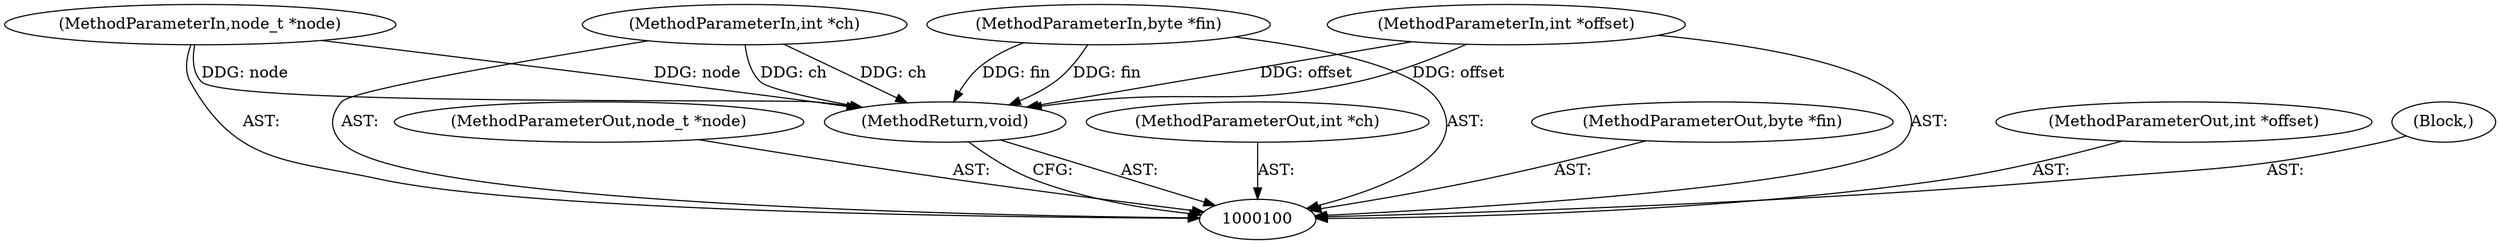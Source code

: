 digraph "0_ioq3_d2b1d124d4055c2fcbe5126863487c52fd58cca1_0" {
"1000106" [label="(MethodReturn,void)"];
"1000101" [label="(MethodParameterIn,node_t *node)"];
"1000112" [label="(MethodParameterOut,node_t *node)"];
"1000102" [label="(MethodParameterIn,int *ch)"];
"1000113" [label="(MethodParameterOut,int *ch)"];
"1000103" [label="(MethodParameterIn,byte *fin)"];
"1000114" [label="(MethodParameterOut,byte *fin)"];
"1000104" [label="(MethodParameterIn,int *offset)"];
"1000115" [label="(MethodParameterOut,int *offset)"];
"1000105" [label="(Block,)"];
"1000106" -> "1000100"  [label="AST: "];
"1000106" -> "1000100"  [label="CFG: "];
"1000104" -> "1000106"  [label="DDG: offset"];
"1000103" -> "1000106"  [label="DDG: fin"];
"1000102" -> "1000106"  [label="DDG: ch"];
"1000101" -> "1000106"  [label="DDG: node"];
"1000101" -> "1000100"  [label="AST: "];
"1000101" -> "1000106"  [label="DDG: node"];
"1000112" -> "1000100"  [label="AST: "];
"1000102" -> "1000100"  [label="AST: "];
"1000102" -> "1000106"  [label="DDG: ch"];
"1000113" -> "1000100"  [label="AST: "];
"1000103" -> "1000100"  [label="AST: "];
"1000103" -> "1000106"  [label="DDG: fin"];
"1000114" -> "1000100"  [label="AST: "];
"1000104" -> "1000100"  [label="AST: "];
"1000104" -> "1000106"  [label="DDG: offset"];
"1000115" -> "1000100"  [label="AST: "];
"1000105" -> "1000100"  [label="AST: "];
}
